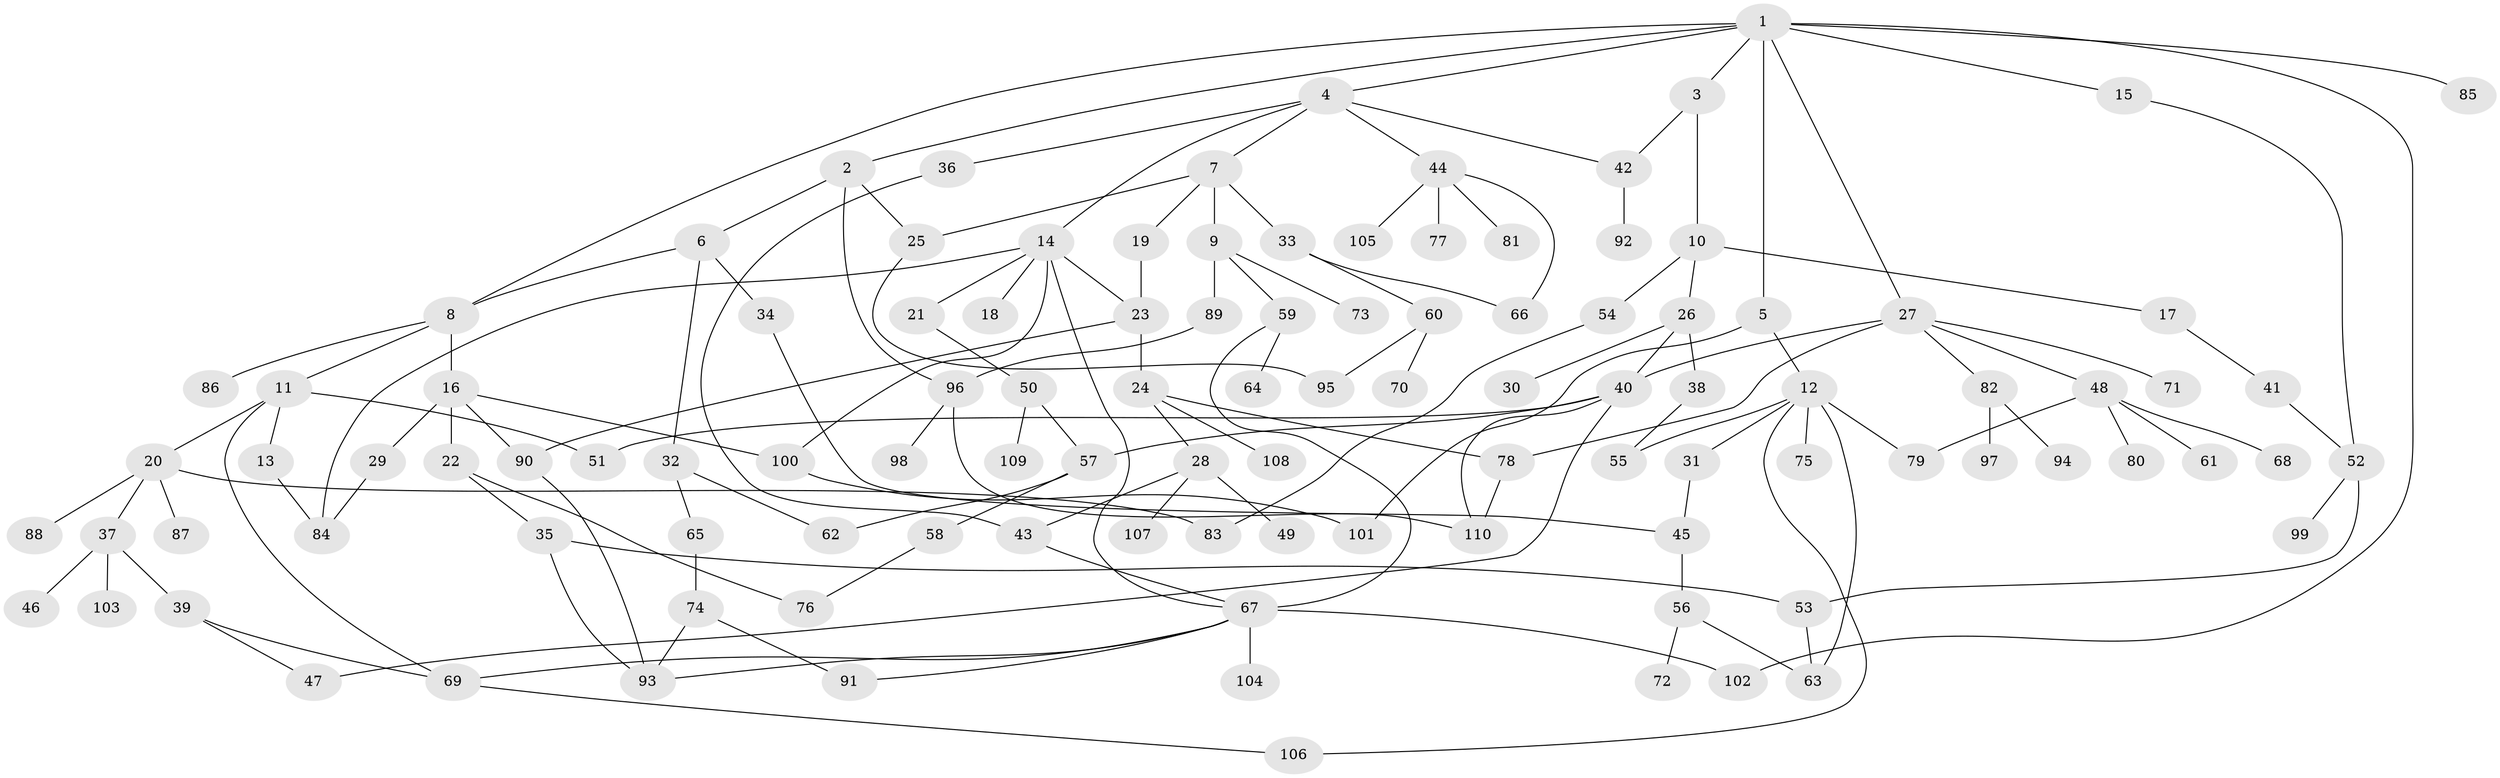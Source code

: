 // coarse degree distribution, {4: 0.15384615384615385, 6: 0.0641025641025641, 5: 0.07692307692307693, 3: 0.28205128205128205, 2: 0.1794871794871795, 1: 0.21794871794871795, 8: 0.01282051282051282, 7: 0.01282051282051282}
// Generated by graph-tools (version 1.1) at 2025/36/03/04/25 23:36:02]
// undirected, 110 vertices, 149 edges
graph export_dot {
  node [color=gray90,style=filled];
  1;
  2;
  3;
  4;
  5;
  6;
  7;
  8;
  9;
  10;
  11;
  12;
  13;
  14;
  15;
  16;
  17;
  18;
  19;
  20;
  21;
  22;
  23;
  24;
  25;
  26;
  27;
  28;
  29;
  30;
  31;
  32;
  33;
  34;
  35;
  36;
  37;
  38;
  39;
  40;
  41;
  42;
  43;
  44;
  45;
  46;
  47;
  48;
  49;
  50;
  51;
  52;
  53;
  54;
  55;
  56;
  57;
  58;
  59;
  60;
  61;
  62;
  63;
  64;
  65;
  66;
  67;
  68;
  69;
  70;
  71;
  72;
  73;
  74;
  75;
  76;
  77;
  78;
  79;
  80;
  81;
  82;
  83;
  84;
  85;
  86;
  87;
  88;
  89;
  90;
  91;
  92;
  93;
  94;
  95;
  96;
  97;
  98;
  99;
  100;
  101;
  102;
  103;
  104;
  105;
  106;
  107;
  108;
  109;
  110;
  1 -- 2;
  1 -- 3;
  1 -- 4;
  1 -- 5;
  1 -- 8;
  1 -- 15;
  1 -- 27;
  1 -- 85;
  1 -- 102;
  2 -- 6;
  2 -- 25;
  2 -- 96;
  3 -- 10;
  3 -- 42;
  4 -- 7;
  4 -- 14;
  4 -- 36;
  4 -- 42;
  4 -- 44;
  5 -- 12;
  5 -- 101;
  6 -- 32;
  6 -- 34;
  6 -- 8;
  7 -- 9;
  7 -- 19;
  7 -- 33;
  7 -- 25;
  8 -- 11;
  8 -- 16;
  8 -- 86;
  9 -- 59;
  9 -- 73;
  9 -- 89;
  10 -- 17;
  10 -- 26;
  10 -- 54;
  11 -- 13;
  11 -- 20;
  11 -- 69;
  11 -- 51;
  12 -- 31;
  12 -- 63;
  12 -- 75;
  12 -- 106;
  12 -- 55;
  12 -- 79;
  13 -- 84;
  14 -- 18;
  14 -- 21;
  14 -- 84;
  14 -- 67;
  14 -- 23;
  14 -- 100;
  15 -- 52;
  16 -- 22;
  16 -- 29;
  16 -- 90;
  16 -- 100;
  17 -- 41;
  19 -- 23;
  20 -- 37;
  20 -- 87;
  20 -- 88;
  20 -- 83;
  21 -- 50;
  22 -- 35;
  22 -- 76;
  23 -- 24;
  23 -- 90;
  24 -- 28;
  24 -- 108;
  24 -- 78;
  25 -- 95;
  26 -- 30;
  26 -- 38;
  26 -- 40;
  27 -- 40;
  27 -- 48;
  27 -- 71;
  27 -- 78;
  27 -- 82;
  28 -- 49;
  28 -- 107;
  28 -- 43;
  29 -- 84;
  31 -- 45;
  32 -- 65;
  32 -- 62;
  33 -- 60;
  33 -- 66;
  34 -- 45;
  35 -- 53;
  35 -- 93;
  36 -- 43;
  37 -- 39;
  37 -- 46;
  37 -- 103;
  38 -- 55;
  39 -- 47;
  39 -- 69;
  40 -- 47;
  40 -- 51;
  40 -- 110;
  40 -- 57;
  41 -- 52;
  42 -- 92;
  43 -- 67;
  44 -- 66;
  44 -- 77;
  44 -- 81;
  44 -- 105;
  45 -- 56;
  48 -- 61;
  48 -- 68;
  48 -- 79;
  48 -- 80;
  50 -- 57;
  50 -- 109;
  52 -- 99;
  52 -- 53;
  53 -- 63;
  54 -- 83;
  56 -- 72;
  56 -- 63;
  57 -- 58;
  57 -- 62;
  58 -- 76;
  59 -- 64;
  59 -- 67;
  60 -- 70;
  60 -- 95;
  65 -- 74;
  67 -- 91;
  67 -- 93;
  67 -- 102;
  67 -- 104;
  67 -- 69;
  69 -- 106;
  74 -- 91;
  74 -- 93;
  78 -- 110;
  82 -- 94;
  82 -- 97;
  89 -- 96;
  90 -- 93;
  96 -- 98;
  96 -- 110;
  100 -- 101;
}
